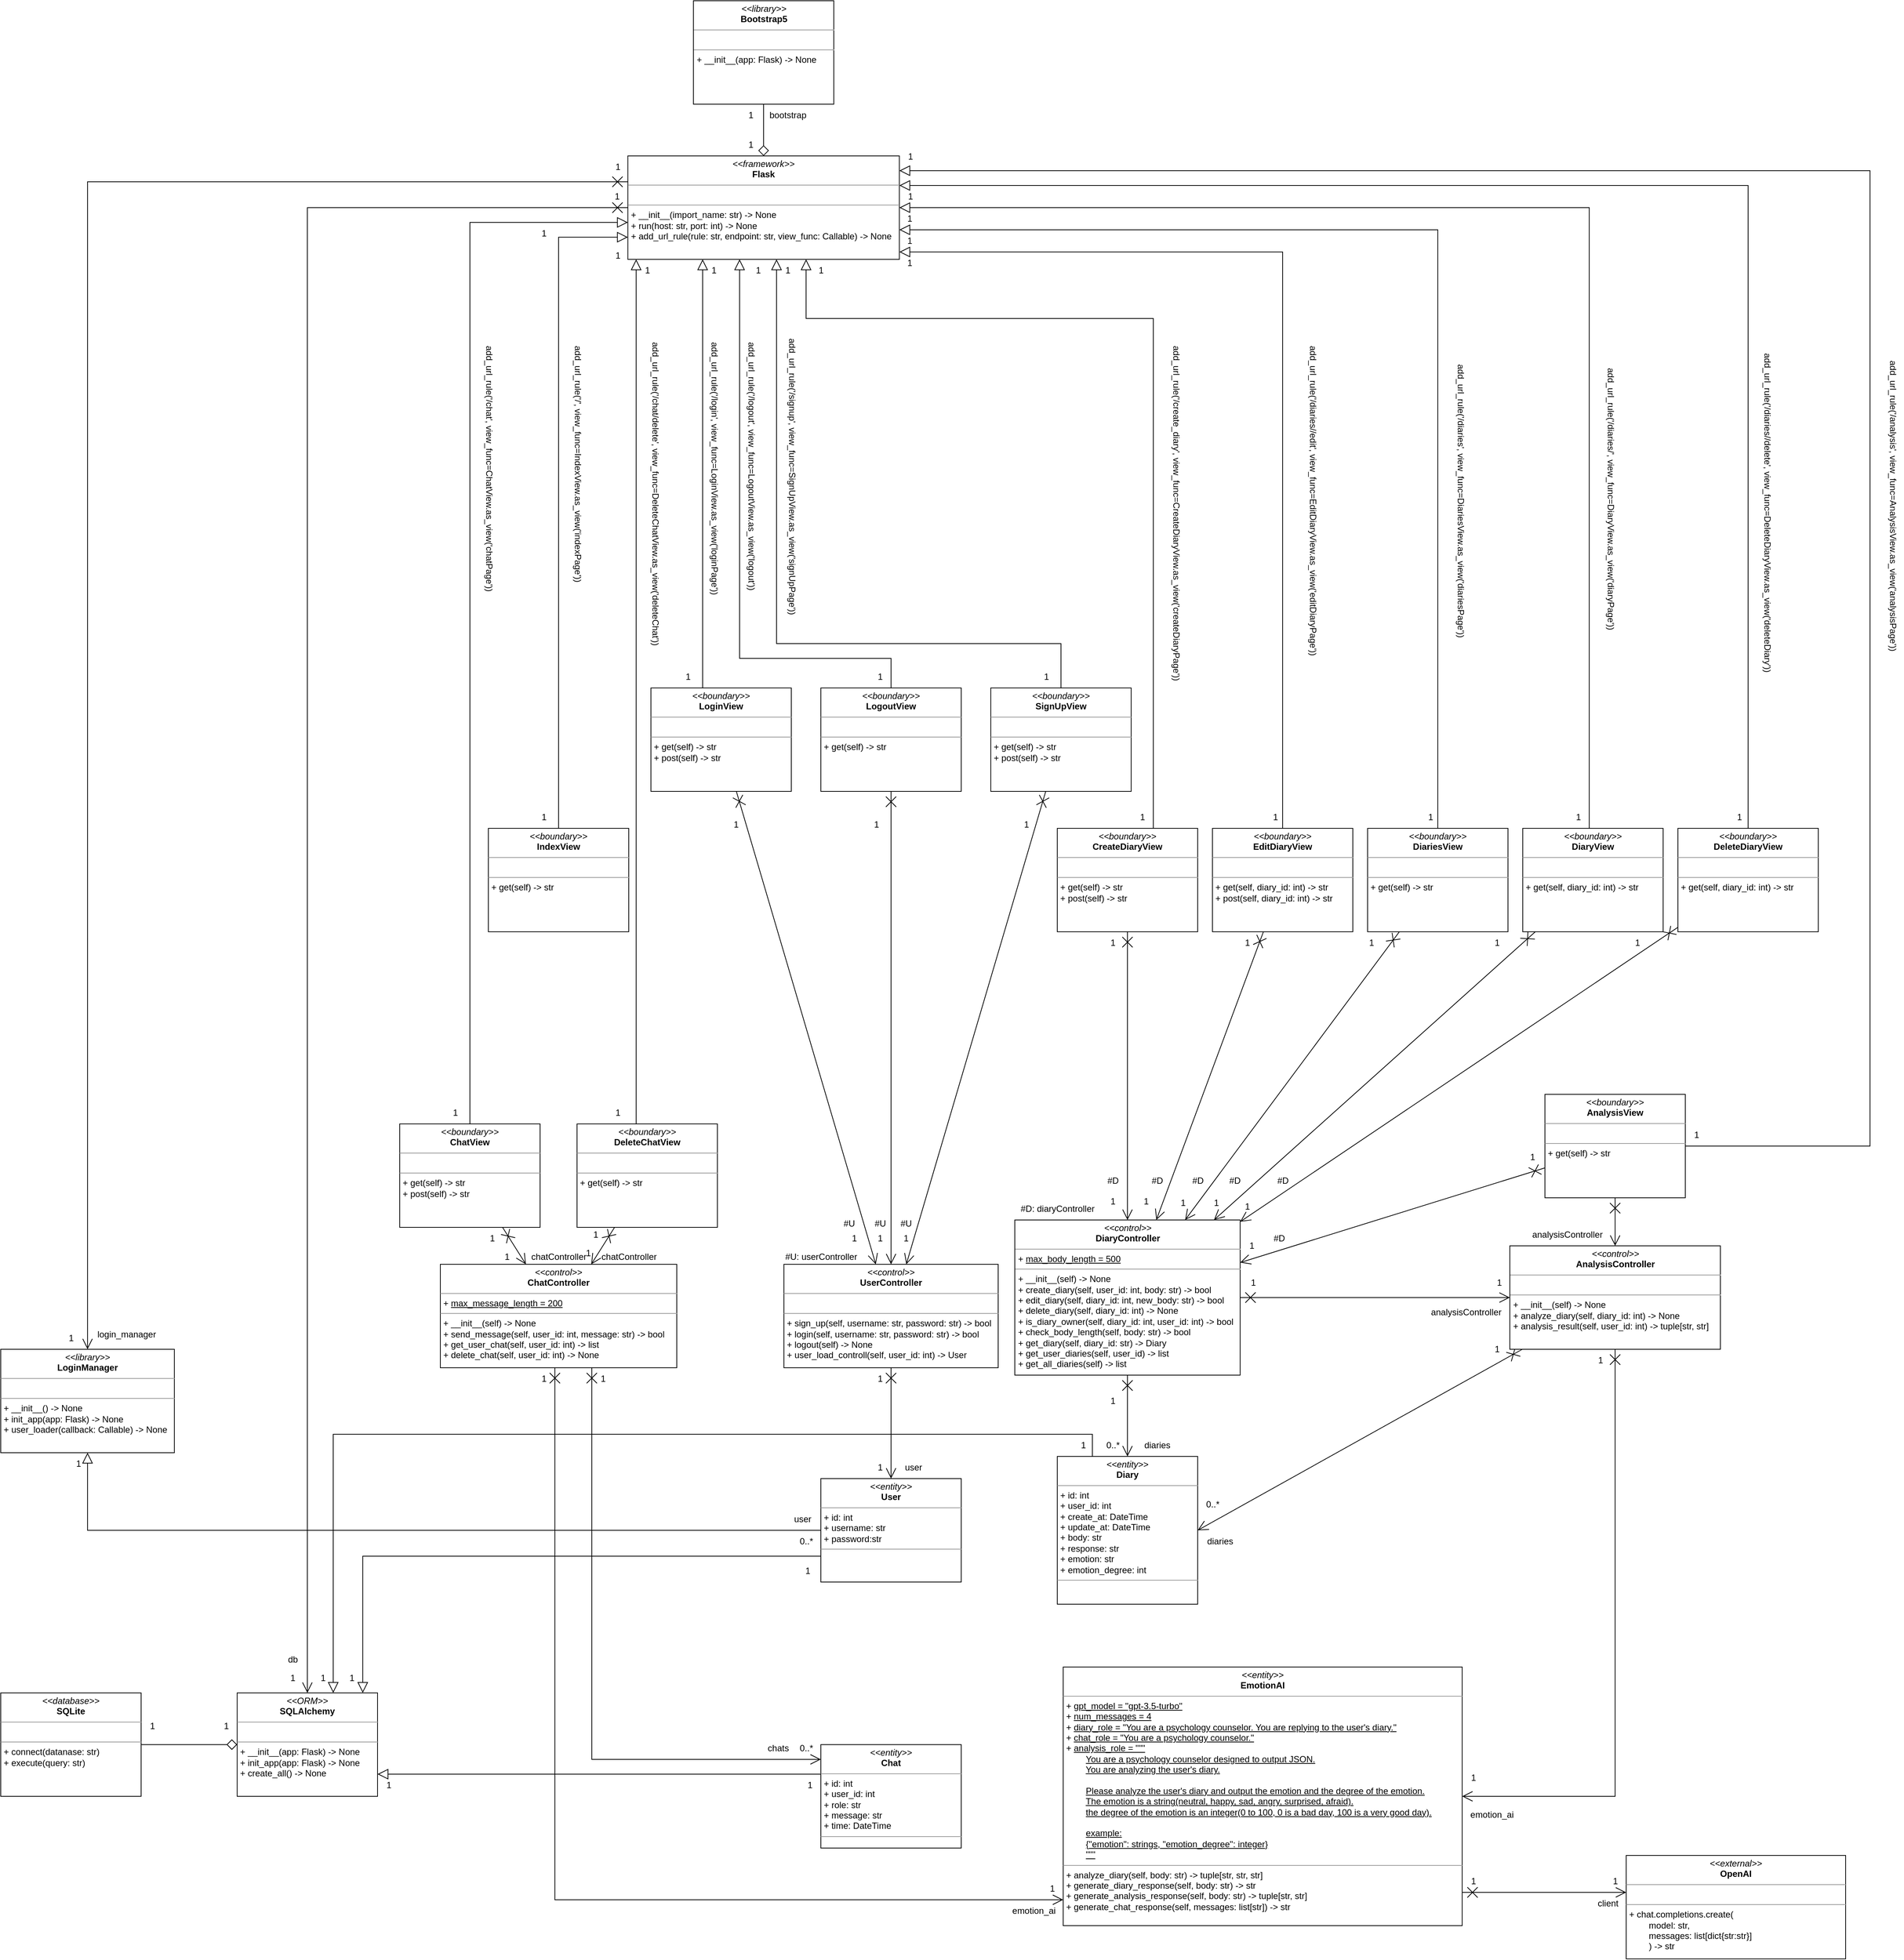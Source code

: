 <mxfile scale="5" border="10">
    <diagram id="8L9aVejFhc21wHGrLeon" name="ページ1">
        <mxGraphModel dx="4577" dy="4267" grid="1" gridSize="10" guides="1" tooltips="1" connect="1" arrows="1" fold="1" page="1" pageScale="1" pageWidth="1169" pageHeight="827" background="#ffffff" math="0" shadow="0">
            <root>
                <mxCell id="0"/>
                <mxCell id="1" parent="0"/>
                <mxCell id="72" style="edgeStyle=none;html=1;endArrow=open;endFill=0;startArrow=cross;startFill=0;endSize=12;startSize=12;" parent="1" source="6" target="8" edge="1">
                    <mxGeometry relative="1" as="geometry"/>
                </mxCell>
                <mxCell id="77" style="edgeStyle=orthogonalEdgeStyle;rounded=0;html=1;entryX=0;entryY=0.5;entryDx=0;entryDy=0;endArrow=open;endFill=0;startArrow=cross;startFill=0;endSize=12;startSize=12;" parent="1" source="6" target="33" edge="1">
                    <mxGeometry relative="1" as="geometry"/>
                </mxCell>
                <mxCell id="6" value="&lt;p style=&quot;margin:0px;margin-top:4px;text-align:center;&quot;&gt;&lt;i&gt;&amp;lt;&amp;lt;control&amp;gt;&amp;gt;&lt;/i&gt;&lt;br&gt;&lt;b&gt;DiaryController&lt;/b&gt;&lt;/p&gt;&lt;hr size=&quot;1&quot;&gt;&lt;p style=&quot;margin:0px;margin-left:4px;&quot;&gt;+&amp;nbsp;&lt;u&gt;max_body_length = 500&lt;/u&gt;&lt;/p&gt;&lt;hr size=&quot;1&quot;&gt;&lt;p style=&quot;margin:0px;margin-left:4px;&quot;&gt;+ __init__(self) -&amp;gt; None&lt;/p&gt;&lt;p style=&quot;margin:0px;margin-left:4px;&quot;&gt;+ create_diary(self, user_id: int, body: str) -&amp;gt; bool&lt;/p&gt;&lt;p style=&quot;margin:0px;margin-left:4px;&quot;&gt;+ edit_diary(self, diary_id: int, new_body: str) -&amp;gt; bool&lt;/p&gt;&lt;p style=&quot;margin:0px;margin-left:4px;&quot;&gt;+ delete_diary(self, diary_id: int) -&amp;gt; None&lt;/p&gt;&lt;p style=&quot;margin:0px;margin-left:4px;&quot;&gt;+ is_diary_owner(self, diary_id: int, user_id: int) -&amp;gt; bool&lt;/p&gt;&lt;p style=&quot;margin:0px;margin-left:4px;&quot;&gt;+ check_body_length(self, body: str) -&amp;gt; bool&lt;/p&gt;&lt;p style=&quot;margin:0px;margin-left:4px;&quot;&gt;+ get_diary(self, diary_id: str) -&amp;gt; Diary&amp;nbsp;&lt;/p&gt;&lt;p style=&quot;margin:0px;margin-left:4px;&quot;&gt;+ get_user_diaries(self, user_id) -&amp;gt; list&lt;/p&gt;&lt;p style=&quot;margin:0px;margin-left:4px;&quot;&gt;+ get_all_diaries(self) -&amp;gt; list&lt;/p&gt;" style="verticalAlign=top;align=left;overflow=fill;fontSize=12;fontFamily=Helvetica;html=1;" parent="1" vertex="1">
                    <mxGeometry x="352.5" y="-230" width="305" height="210" as="geometry"/>
                </mxCell>
                <mxCell id="115" style="edgeStyle=orthogonalEdgeStyle;html=1;startArrow=none;startFill=0;endArrow=block;endFill=0;startSize=12;endSize=12;rounded=0;exitX=0.25;exitY=0;exitDx=0;exitDy=0;" edge="1" parent="1" source="8" target="103">
                    <mxGeometry relative="1" as="geometry">
                        <Array as="points">
                            <mxPoint x="457" y="60"/>
                            <mxPoint x="-570" y="60"/>
                        </Array>
                    </mxGeometry>
                </mxCell>
                <mxCell id="8" value="&lt;p style=&quot;margin:0px;margin-top:4px;text-align:center;&quot;&gt;&lt;i&gt;&amp;lt;&amp;lt;entity&amp;gt;&amp;gt;&lt;/i&gt;&lt;br&gt;&lt;b&gt;Diary&lt;/b&gt;&lt;/p&gt;&lt;hr size=&quot;1&quot;&gt;&lt;p style=&quot;margin:0px;margin-left:4px;&quot;&gt;+ id: int&lt;/p&gt;&lt;p style=&quot;margin:0px;margin-left:4px;&quot;&gt;+ user_id: int&lt;/p&gt;&lt;p style=&quot;margin:0px;margin-left:4px;&quot;&gt;+ create_at: DateTime&lt;/p&gt;&lt;p style=&quot;margin:0px;margin-left:4px;&quot;&gt;+ update_at: DateTime&lt;/p&gt;&lt;p style=&quot;margin:0px;margin-left:4px;&quot;&gt;+ body: str&lt;/p&gt;&lt;p style=&quot;margin:0px;margin-left:4px;&quot;&gt;+ response: str&lt;/p&gt;&lt;p style=&quot;margin:0px;margin-left:4px;&quot;&gt;+ emotion: str&lt;/p&gt;&lt;p style=&quot;margin:0px;margin-left:4px;&quot;&gt;+ emotion_degree: int&lt;/p&gt;&lt;hr size=&quot;1&quot;&gt;&lt;p style=&quot;margin:0px;margin-left:4px;&quot;&gt;&lt;br&gt;&lt;/p&gt;" style="verticalAlign=top;align=left;overflow=fill;fontSize=12;fontFamily=Helvetica;html=1;" parent="1" vertex="1">
                    <mxGeometry x="410" y="90" width="190" height="200" as="geometry"/>
                </mxCell>
                <mxCell id="113" style="edgeStyle=orthogonalEdgeStyle;html=1;startArrow=none;startFill=0;endArrow=block;endFill=0;startSize=12;endSize=12;rounded=0;exitX=0;exitY=0.75;exitDx=0;exitDy=0;" edge="1" parent="1" source="9" target="103">
                    <mxGeometry relative="1" as="geometry">
                        <Array as="points">
                            <mxPoint x="-530" y="225"/>
                        </Array>
                    </mxGeometry>
                </mxCell>
                <mxCell id="9" value="&lt;p style=&quot;margin:0px;margin-top:4px;text-align:center;&quot;&gt;&lt;i&gt;&amp;lt;&amp;lt;entity&amp;gt;&amp;gt;&lt;/i&gt;&lt;br&gt;&lt;b&gt;User&lt;/b&gt;&lt;/p&gt;&lt;hr size=&quot;1&quot;&gt;&lt;p style=&quot;margin:0px;margin-left:4px;&quot;&gt;+ id: int&lt;/p&gt;&lt;p style=&quot;margin:0px;margin-left:4px;&quot;&gt;+ username: str&lt;/p&gt;&lt;p style=&quot;margin:0px;margin-left:4px;&quot;&gt;+ password:str&lt;/p&gt;&lt;hr size=&quot;1&quot;&gt;&lt;p style=&quot;margin:0px;margin-left:4px;&quot;&gt;&lt;br&gt;&lt;/p&gt;" style="verticalAlign=top;align=left;overflow=fill;fontSize=12;fontFamily=Helvetica;html=1;" parent="1" vertex="1">
                    <mxGeometry x="90" y="120" width="190" height="140" as="geometry"/>
                </mxCell>
                <mxCell id="114" style="edgeStyle=orthogonalEdgeStyle;html=1;startArrow=none;startFill=0;endArrow=block;endFill=0;startSize=12;endSize=12;rounded=0;exitX=0;exitY=0.25;exitDx=0;exitDy=0;" edge="1" parent="1" source="31" target="103">
                    <mxGeometry relative="1" as="geometry">
                        <Array as="points">
                            <mxPoint x="90" y="520"/>
                        </Array>
                    </mxGeometry>
                </mxCell>
                <mxCell id="31" value="&lt;p style=&quot;margin:0px;margin-top:4px;text-align:center;&quot;&gt;&lt;i&gt;&amp;lt;&amp;lt;entity&amp;gt;&amp;gt;&lt;/i&gt;&lt;br&gt;&lt;b&gt;Chat&lt;/b&gt;&lt;/p&gt;&lt;hr size=&quot;1&quot;&gt;&lt;p style=&quot;margin:0px;margin-left:4px;&quot;&gt;+ id: int&lt;/p&gt;&lt;p style=&quot;margin:0px;margin-left:4px;&quot;&gt;+ user_id: int&lt;/p&gt;&lt;p style=&quot;margin:0px;margin-left:4px;&quot;&gt;+ role: str&lt;/p&gt;&lt;p style=&quot;margin:0px;margin-left:4px;&quot;&gt;+ message: str&lt;/p&gt;&lt;p style=&quot;margin:0px;margin-left:4px;&quot;&gt;+ time: DateTime&lt;/p&gt;&lt;hr size=&quot;1&quot;&gt;&lt;p style=&quot;margin:0px;margin-left:4px;&quot;&gt;&lt;br&gt;&lt;/p&gt;" style="verticalAlign=top;align=left;overflow=fill;fontSize=12;fontFamily=Helvetica;html=1;" parent="1" vertex="1">
                    <mxGeometry x="90" y="480" width="190" height="140" as="geometry"/>
                </mxCell>
                <mxCell id="76" style="edgeStyle=orthogonalEdgeStyle;rounded=0;html=1;endArrow=cross;endFill=0;startArrow=open;startFill=0;endSize=12;startSize=12;" parent="1" source="32" target="33" edge="1">
                    <mxGeometry relative="1" as="geometry"/>
                </mxCell>
                <mxCell id="32" value="&lt;p style=&quot;margin:0px;margin-top:4px;text-align:center;&quot;&gt;&lt;i&gt;&amp;lt;&amp;lt;entity&amp;gt;&amp;gt;&lt;/i&gt;&lt;br&gt;&lt;b&gt;EmotionAI&lt;/b&gt;&lt;/p&gt;&lt;hr size=&quot;1&quot;&gt;&lt;p style=&quot;margin:0px;margin-left:4px;&quot;&gt;+ &lt;u&gt;gpt_model = &quot;gpt-3.5-turbo&quot;&lt;/u&gt;&lt;/p&gt;&lt;p style=&quot;margin:0px;margin-left:4px;&quot;&gt;+&amp;nbsp;&lt;u&gt;num_messages = 4&lt;/u&gt;&lt;/p&gt;&lt;p style=&quot;margin:0px;margin-left:4px;&quot;&gt;+&amp;nbsp;&lt;u&gt;diary_role = &quot;You are a psychology counselor. You are replying to the user's diary.&quot;&lt;/u&gt;&lt;/p&gt;&lt;p style=&quot;margin:0px;margin-left:4px;&quot;&gt;+&amp;nbsp;&lt;u&gt;chat_role = &quot;You are a psychology counselor.&quot;&lt;/u&gt;&lt;/p&gt;&lt;p style=&quot;margin:0px;margin-left:4px;&quot;&gt;+&amp;nbsp;&lt;u&gt;analysis_role = &quot;&quot;&quot;&lt;/u&gt;&lt;/p&gt;&lt;p style=&quot;margin:0px;margin-left:4px;&quot;&gt;&lt;span style=&quot;white-space: pre;&quot;&gt;&#9;&lt;/span&gt;&lt;u&gt;You are a psychology counselor designed to output JSON.&lt;/u&gt;&lt;/p&gt;&lt;p style=&quot;margin:0px;margin-left:4px;&quot;&gt;&amp;nbsp; &amp;nbsp; &amp;nbsp; &amp;nbsp; &lt;u&gt;You are analyzing the user's diary.&lt;/u&gt;&lt;/p&gt;&lt;p style=&quot;margin:0px;margin-left:4px;&quot;&gt;&amp;nbsp; &amp;nbsp; &amp;nbsp; &amp;nbsp;&amp;nbsp;&lt;/p&gt;&lt;p style=&quot;margin:0px;margin-left:4px;&quot;&gt;&amp;nbsp; &amp;nbsp; &amp;nbsp; &amp;nbsp; &lt;u&gt;Please analyze the user's diary and output the emotion and the degree of the emotion.&lt;/u&gt;&lt;/p&gt;&lt;p style=&quot;margin:0px;margin-left:4px;&quot;&gt;&amp;nbsp; &amp;nbsp; &amp;nbsp; &amp;nbsp; &lt;u&gt;The emotion is a string(neutral, happy, sad, angry, surprised, afraid).&lt;/u&gt;&lt;/p&gt;&lt;p style=&quot;margin:0px;margin-left:4px;&quot;&gt;&amp;nbsp; &amp;nbsp; &amp;nbsp; &amp;nbsp; &lt;u&gt;the degree of the emotion is an integer(0 to 100, 0 is a bad day, 100 is a very good day).&lt;/u&gt;&lt;/p&gt;&lt;p style=&quot;margin:0px;margin-left:4px;&quot;&gt;&amp;nbsp; &amp;nbsp; &amp;nbsp; &amp;nbsp;&amp;nbsp;&lt;/p&gt;&lt;p style=&quot;margin:0px;margin-left:4px;&quot;&gt;&amp;nbsp; &amp;nbsp; &amp;nbsp; &amp;nbsp; &lt;u&gt;example:&lt;/u&gt;&lt;/p&gt;&lt;p style=&quot;margin:0px;margin-left:4px;&quot;&gt;&amp;nbsp; &amp;nbsp; &amp;nbsp; &amp;nbsp; &lt;u&gt;{&quot;emotion&quot;: strings, &quot;emotion_degree&quot;: integer}&lt;/u&gt;&lt;/p&gt;&lt;p style=&quot;margin:0px;margin-left:4px;&quot;&gt;&lt;span style=&quot;white-space: pre;&quot;&gt;&#9;&lt;/span&gt;&lt;u&gt;&quot;&quot;&quot;&lt;/u&gt;&lt;/p&gt;&lt;hr size=&quot;1&quot;&gt;&lt;p style=&quot;margin:0px;margin-left:4px;&quot;&gt;+ analyze_diary(self, body: str) -&amp;gt; tuple[str, str, str]&lt;/p&gt;&lt;p style=&quot;margin:0px;margin-left:4px;&quot;&gt;+ generate_diary_response(self, body: str) -&amp;gt; str&amp;nbsp;&lt;/p&gt;&lt;p style=&quot;margin:0px;margin-left:4px;&quot;&gt;+ generate_analysis_response(self, body: str) -&amp;gt; tuple[str, str]&amp;nbsp;&lt;/p&gt;&lt;p style=&quot;margin:0px;margin-left:4px;&quot;&gt;+ generate_chat_response(self, messages: list[str]) -&amp;gt; str&lt;/p&gt;" style="verticalAlign=top;align=left;overflow=fill;fontSize=12;fontFamily=Helvetica;html=1;" parent="1" vertex="1">
                    <mxGeometry x="418" y="375" width="540" height="350" as="geometry"/>
                </mxCell>
                <mxCell id="79" style="rounded=0;html=1;entryX=1;entryY=0.5;entryDx=0;entryDy=0;endArrow=open;endFill=0;startArrow=cross;startFill=0;endSize=12;startSize=12;" parent="1" source="33" target="8" edge="1">
                    <mxGeometry relative="1" as="geometry"/>
                </mxCell>
                <mxCell id="33" value="&lt;p style=&quot;margin:0px;margin-top:4px;text-align:center;&quot;&gt;&lt;i&gt;&amp;lt;&amp;lt;control&amp;gt;&amp;gt;&lt;/i&gt;&lt;br&gt;&lt;b&gt;AnalysisController&lt;/b&gt;&lt;/p&gt;&lt;hr size=&quot;1&quot;&gt;&lt;p style=&quot;margin:0px;margin-left:4px;&quot;&gt;&lt;br&gt;&lt;/p&gt;&lt;hr size=&quot;1&quot;&gt;&lt;p style=&quot;margin:0px;margin-left:4px;&quot;&gt;+ __init__(self) -&amp;gt; None&lt;/p&gt;&lt;p style=&quot;margin:0px;margin-left:4px;&quot;&gt;+ analyze_diary(self, diary_id: int) -&amp;gt; None&lt;/p&gt;&lt;p style=&quot;margin:0px;margin-left:4px;&quot;&gt;+ analysis_result(self, user_id: int) -&amp;gt; tuple[str, str]&lt;/p&gt;" style="verticalAlign=top;align=left;overflow=fill;fontSize=12;fontFamily=Helvetica;html=1;" parent="1" vertex="1">
                    <mxGeometry x="1022.5" y="-195" width="285" height="140" as="geometry"/>
                </mxCell>
                <mxCell id="74" style="edgeStyle=orthogonalEdgeStyle;html=1;endArrow=open;endFill=0;rounded=0;startArrow=cross;startFill=0;endSize=12;startSize=12;" parent="1" source="34" target="31" edge="1">
                    <mxGeometry relative="1" as="geometry">
                        <Array as="points">
                            <mxPoint x="-220" y="500"/>
                        </Array>
                    </mxGeometry>
                </mxCell>
                <mxCell id="78" style="edgeStyle=orthogonalEdgeStyle;html=1;rounded=0;endArrow=open;endFill=0;startArrow=cross;startFill=0;endSize=12;startSize=12;" parent="1" source="34" target="32" edge="1">
                    <mxGeometry relative="1" as="geometry">
                        <Array as="points">
                            <mxPoint x="-270" y="690"/>
                            <mxPoint x="505" y="690"/>
                        </Array>
                    </mxGeometry>
                </mxCell>
                <mxCell id="34" value="&lt;p style=&quot;margin:0px;margin-top:4px;text-align:center;&quot;&gt;&lt;i&gt;&amp;lt;&amp;lt;control&amp;gt;&amp;gt;&lt;/i&gt;&lt;br&gt;&lt;b&gt;ChatController&lt;/b&gt;&lt;/p&gt;&lt;hr size=&quot;1&quot;&gt;&lt;p style=&quot;margin:0px;margin-left:4px;&quot;&gt;+&amp;nbsp;&lt;u&gt;max_message_length = 200&lt;/u&gt;&lt;/p&gt;&lt;hr size=&quot;1&quot;&gt;&lt;p style=&quot;margin:0px;margin-left:4px;&quot;&gt;+ __init__(self) -&amp;gt; None&lt;/p&gt;&lt;p style=&quot;margin:0px;margin-left:4px;&quot;&gt;+ send_message(self, user_id: int, message: str) -&amp;gt; bool&amp;nbsp;&lt;/p&gt;&lt;p style=&quot;margin:0px;margin-left:4px;&quot;&gt;+ get_user_chat(self, user_id: int) -&amp;gt; list&lt;/p&gt;&lt;p style=&quot;margin:0px;margin-left:4px;&quot;&gt;+ delete_chat(self, user_id: int) -&amp;gt; None&lt;/p&gt;" style="verticalAlign=top;align=left;overflow=fill;fontSize=12;fontFamily=Helvetica;html=1;" parent="1" vertex="1">
                    <mxGeometry x="-425" y="-170" width="320" height="140" as="geometry"/>
                </mxCell>
                <mxCell id="71" style="edgeStyle=none;html=1;endArrow=open;endFill=0;startArrow=cross;startFill=0;endSize=12;startSize=12;" parent="1" source="35" target="9" edge="1">
                    <mxGeometry relative="1" as="geometry"/>
                </mxCell>
                <mxCell id="35" value="&lt;p style=&quot;margin:0px;margin-top:4px;text-align:center;&quot;&gt;&lt;i&gt;&amp;lt;&amp;lt;control&amp;gt;&amp;gt;&lt;/i&gt;&lt;br&gt;&lt;b&gt;UserController&lt;/b&gt;&lt;/p&gt;&lt;hr size=&quot;1&quot;&gt;&lt;p style=&quot;margin:0px;margin-left:4px;&quot;&gt;&lt;br&gt;&lt;/p&gt;&lt;hr size=&quot;1&quot;&gt;&lt;p style=&quot;margin:0px;margin-left:4px;&quot;&gt;+ sign_up(self, username: str, password: str) -&amp;gt; bool&lt;/p&gt;&lt;p style=&quot;margin:0px;margin-left:4px;&quot;&gt;+ login(self, username: str, password: str) -&amp;gt; bool&lt;/p&gt;&lt;p style=&quot;margin:0px;margin-left:4px;&quot;&gt;+ logout(self) -&amp;gt; None&lt;/p&gt;&lt;p style=&quot;margin:0px;margin-left:4px;&quot;&gt;+ user_load_controll(self, user_id: int) -&amp;gt; User&lt;/p&gt;" style="verticalAlign=top;align=left;overflow=fill;fontSize=12;fontFamily=Helvetica;html=1;" parent="1" vertex="1">
                    <mxGeometry x="40" y="-170" width="290" height="140" as="geometry"/>
                </mxCell>
                <mxCell id="80" style="edgeStyle=none;rounded=0;html=1;endArrow=open;endFill=0;startArrow=cross;startFill=0;endSize=12;startSize=12;" parent="1" source="36" target="35" edge="1">
                    <mxGeometry relative="1" as="geometry"/>
                </mxCell>
                <mxCell id="81" style="edgeStyle=none;rounded=0;html=1;endArrow=open;endFill=0;startArrow=cross;startFill=0;endSize=12;startSize=12;" parent="1" source="37" target="35" edge="1">
                    <mxGeometry relative="1" as="geometry"/>
                </mxCell>
                <mxCell id="82" style="edgeStyle=none;rounded=0;html=1;endArrow=open;endFill=0;startArrow=cross;startFill=0;endSize=12;startSize=12;" parent="1" source="38" target="35" edge="1">
                    <mxGeometry relative="1" as="geometry"/>
                </mxCell>
                <mxCell id="118" style="edgeStyle=orthogonalEdgeStyle;rounded=0;html=1;exitX=0.5;exitY=0;exitDx=0;exitDy=0;startArrow=none;startFill=0;endArrow=block;endFill=0;startSize=12;endSize=12;" edge="1" parent="1" source="39" target="102">
                    <mxGeometry relative="1" as="geometry">
                        <Array as="points">
                            <mxPoint x="-265" y="-1560"/>
                        </Array>
                    </mxGeometry>
                </mxCell>
                <mxCell id="39" value="&lt;p style=&quot;margin:0px;margin-top:4px;text-align:center;&quot;&gt;&lt;i&gt;&amp;lt;&amp;lt;boundary&amp;gt;&amp;gt;&lt;/i&gt;&lt;br&gt;&lt;b&gt;IndexView&lt;/b&gt;&lt;/p&gt;&lt;hr size=&quot;1&quot;&gt;&lt;p style=&quot;margin:0px;margin-left:4px;&quot;&gt;&lt;br&gt;&lt;/p&gt;&lt;hr size=&quot;1&quot;&gt;&lt;p style=&quot;border-color: var(--border-color); margin: 0px 0px 0px 4px;&quot;&gt;+ get(self) -&amp;gt; str&lt;/p&gt;" style="verticalAlign=top;align=left;overflow=fill;fontSize=12;fontFamily=Helvetica;html=1;" parent="1" vertex="1">
                    <mxGeometry x="-360" y="-760" width="190" height="140" as="geometry"/>
                </mxCell>
                <mxCell id="84" style="edgeStyle=none;rounded=0;html=1;endArrow=open;endFill=0;startArrow=cross;startFill=0;endSize=12;startSize=12;" parent="1" source="40" target="6" edge="1">
                    <mxGeometry relative="1" as="geometry"/>
                </mxCell>
                <mxCell id="122" style="edgeStyle=orthogonalEdgeStyle;rounded=0;html=1;startArrow=none;startFill=0;endArrow=block;endFill=0;startSize=12;endSize=12;" edge="1" parent="1" source="40" target="102">
                    <mxGeometry relative="1" as="geometry">
                        <Array as="points">
                            <mxPoint x="540" y="-1450"/>
                            <mxPoint x="70" y="-1450"/>
                        </Array>
                    </mxGeometry>
                </mxCell>
                <mxCell id="40" value="&lt;p style=&quot;margin:0px;margin-top:4px;text-align:center;&quot;&gt;&lt;i&gt;&amp;lt;&amp;lt;boundary&amp;gt;&amp;gt;&lt;/i&gt;&lt;br&gt;&lt;b&gt;CreateDiaryView&lt;/b&gt;&lt;/p&gt;&lt;hr size=&quot;1&quot;&gt;&lt;p style=&quot;margin:0px;margin-left:4px;&quot;&gt;&lt;br&gt;&lt;/p&gt;&lt;hr size=&quot;1&quot;&gt;&lt;p style=&quot;border-color: var(--border-color); margin: 0px 0px 0px 4px;&quot;&gt;+ get(self) -&amp;gt; str&lt;/p&gt;&lt;p style=&quot;border-color: var(--border-color); margin: 0px 0px 0px 4px;&quot;&gt;+ post(self) -&amp;gt; str&lt;/p&gt;" style="verticalAlign=top;align=left;overflow=fill;fontSize=12;fontFamily=Helvetica;html=1;" parent="1" vertex="1">
                    <mxGeometry x="410" y="-760" width="190" height="140" as="geometry"/>
                </mxCell>
                <mxCell id="85" style="edgeStyle=none;rounded=0;html=1;endArrow=open;endFill=0;startArrow=cross;startFill=0;endSize=12;startSize=12;" parent="1" source="41" target="6" edge="1">
                    <mxGeometry relative="1" as="geometry"/>
                </mxCell>
                <mxCell id="123" style="edgeStyle=orthogonalEdgeStyle;rounded=0;html=1;startArrow=none;startFill=0;endArrow=block;endFill=0;startSize=12;endSize=12;" edge="1" parent="1" source="41" target="102">
                    <mxGeometry relative="1" as="geometry">
                        <Array as="points">
                            <mxPoint x="715" y="-1540"/>
                        </Array>
                    </mxGeometry>
                </mxCell>
                <mxCell id="41" value="&lt;p style=&quot;margin:0px;margin-top:4px;text-align:center;&quot;&gt;&lt;i&gt;&amp;lt;&amp;lt;boundary&amp;gt;&amp;gt;&lt;/i&gt;&lt;br&gt;&lt;b&gt;EditDiaryView&lt;/b&gt;&lt;/p&gt;&lt;hr size=&quot;1&quot;&gt;&lt;p style=&quot;margin:0px;margin-left:4px;&quot;&gt;&lt;br&gt;&lt;/p&gt;&lt;hr size=&quot;1&quot;&gt;&lt;p style=&quot;border-color: var(--border-color); margin: 0px 0px 0px 4px;&quot;&gt;+ get(self, diary_id: int) -&amp;gt; str&lt;/p&gt;&lt;p style=&quot;border-color: var(--border-color); margin: 0px 0px 0px 4px;&quot;&gt;+ post(self, diary_id: int) -&amp;gt; str&lt;/p&gt;" style="verticalAlign=top;align=left;overflow=fill;fontSize=12;fontFamily=Helvetica;html=1;" parent="1" vertex="1">
                    <mxGeometry x="620" y="-760" width="190" height="140" as="geometry"/>
                </mxCell>
                <mxCell id="86" style="edgeStyle=none;rounded=0;html=1;endArrow=open;endFill=0;startArrow=cross;startFill=0;endSize=12;startSize=12;" parent="1" source="42" target="6" edge="1">
                    <mxGeometry relative="1" as="geometry"/>
                </mxCell>
                <mxCell id="124" style="edgeStyle=orthogonalEdgeStyle;rounded=0;html=1;startArrow=none;startFill=0;endArrow=block;endFill=0;startSize=12;endSize=12;" edge="1" parent="1" source="42" target="102">
                    <mxGeometry relative="1" as="geometry">
                        <Array as="points">
                            <mxPoint x="925" y="-1570"/>
                        </Array>
                    </mxGeometry>
                </mxCell>
                <mxCell id="42" value="&lt;p style=&quot;margin:0px;margin-top:4px;text-align:center;&quot;&gt;&lt;i&gt;&amp;lt;&amp;lt;boundary&amp;gt;&amp;gt;&lt;/i&gt;&lt;br&gt;&lt;b&gt;DiariesView&lt;/b&gt;&lt;/p&gt;&lt;hr size=&quot;1&quot;&gt;&lt;p style=&quot;margin:0px;margin-left:4px;&quot;&gt;&lt;br&gt;&lt;/p&gt;&lt;hr size=&quot;1&quot;&gt;&lt;p style=&quot;border-color: var(--border-color); margin: 0px 0px 0px 4px;&quot;&gt;+ get(self) -&amp;gt; str&lt;/p&gt;" style="verticalAlign=top;align=left;overflow=fill;fontSize=12;fontFamily=Helvetica;html=1;" parent="1" vertex="1">
                    <mxGeometry x="830" y="-760" width="190" height="140" as="geometry"/>
                </mxCell>
                <mxCell id="87" style="edgeStyle=none;rounded=0;html=1;endArrow=open;endFill=0;startArrow=cross;startFill=0;endSize=12;startSize=12;" parent="1" source="43" target="6" edge="1">
                    <mxGeometry relative="1" as="geometry"/>
                </mxCell>
                <mxCell id="125" style="edgeStyle=orthogonalEdgeStyle;rounded=0;html=1;startArrow=none;startFill=0;endArrow=block;endFill=0;startSize=12;endSize=12;" edge="1" parent="1" source="43" target="102">
                    <mxGeometry relative="1" as="geometry">
                        <Array as="points">
                            <mxPoint x="1130" y="-1600"/>
                        </Array>
                    </mxGeometry>
                </mxCell>
                <mxCell id="43" value="&lt;p style=&quot;margin:0px;margin-top:4px;text-align:center;&quot;&gt;&lt;i&gt;&amp;lt;&amp;lt;boundary&amp;gt;&amp;gt;&lt;/i&gt;&lt;br&gt;&lt;b&gt;DiaryView&lt;/b&gt;&lt;/p&gt;&lt;hr size=&quot;1&quot;&gt;&lt;p style=&quot;margin:0px;margin-left:4px;&quot;&gt;&lt;br&gt;&lt;/p&gt;&lt;hr size=&quot;1&quot;&gt;&lt;p style=&quot;border-color: var(--border-color); margin: 0px 0px 0px 4px;&quot;&gt;+ get(self, diary_id: int) -&amp;gt; str&lt;/p&gt;" style="verticalAlign=top;align=left;overflow=fill;fontSize=12;fontFamily=Helvetica;html=1;" parent="1" vertex="1">
                    <mxGeometry x="1040" y="-760" width="190" height="140" as="geometry"/>
                </mxCell>
                <mxCell id="88" style="edgeStyle=none;rounded=0;html=1;endArrow=open;endFill=0;startArrow=cross;startFill=0;endSize=12;startSize=12;" parent="1" source="44" target="6" edge="1">
                    <mxGeometry relative="1" as="geometry"/>
                </mxCell>
                <mxCell id="126" style="edgeStyle=orthogonalEdgeStyle;rounded=0;html=1;startArrow=none;startFill=0;endArrow=block;endFill=0;startSize=12;endSize=12;" edge="1" parent="1" source="44" target="102">
                    <mxGeometry relative="1" as="geometry">
                        <Array as="points">
                            <mxPoint x="1345" y="-1630"/>
                        </Array>
                    </mxGeometry>
                </mxCell>
                <mxCell id="44" value="&lt;p style=&quot;margin:0px;margin-top:4px;text-align:center;&quot;&gt;&lt;i&gt;&amp;lt;&amp;lt;boundary&amp;gt;&amp;gt;&lt;/i&gt;&lt;br&gt;&lt;b&gt;DeleteDiaryView&lt;/b&gt;&lt;/p&gt;&lt;hr size=&quot;1&quot;&gt;&lt;p style=&quot;margin:0px;margin-left:4px;&quot;&gt;&lt;br&gt;&lt;/p&gt;&lt;hr size=&quot;1&quot;&gt;&lt;p style=&quot;border-color: var(--border-color); margin: 0px 0px 0px 4px;&quot;&gt;+ get(self, diary_id: int) -&amp;gt; str&lt;/p&gt;" style="verticalAlign=top;align=left;overflow=fill;fontSize=12;fontFamily=Helvetica;html=1;" parent="1" vertex="1">
                    <mxGeometry x="1250" y="-760" width="190" height="140" as="geometry"/>
                </mxCell>
                <mxCell id="89" style="edgeStyle=none;rounded=0;html=1;endArrow=open;endFill=0;startArrow=cross;startFill=0;endSize=12;startSize=12;" parent="1" source="45" target="34" edge="1">
                    <mxGeometry relative="1" as="geometry"/>
                </mxCell>
                <mxCell id="128" style="edgeStyle=orthogonalEdgeStyle;rounded=0;html=1;startArrow=none;startFill=0;endArrow=block;endFill=0;startSize=12;endSize=12;" edge="1" parent="1" source="45" target="102">
                    <mxGeometry relative="1" as="geometry">
                        <Array as="points">
                            <mxPoint x="-385" y="-1580"/>
                        </Array>
                    </mxGeometry>
                </mxCell>
                <mxCell id="45" value="&lt;p style=&quot;margin:0px;margin-top:4px;text-align:center;&quot;&gt;&lt;i&gt;&amp;lt;&amp;lt;boundary&amp;gt;&amp;gt;&lt;/i&gt;&lt;br&gt;&lt;b&gt;ChatView&lt;/b&gt;&lt;/p&gt;&lt;hr size=&quot;1&quot;&gt;&lt;p style=&quot;margin:0px;margin-left:4px;&quot;&gt;&lt;br&gt;&lt;/p&gt;&lt;hr size=&quot;1&quot;&gt;&lt;p style=&quot;border-color: var(--border-color); margin: 0px 0px 0px 4px;&quot;&gt;+ get(self) -&amp;gt; str&lt;/p&gt;&lt;p style=&quot;border-color: var(--border-color); margin: 0px 0px 0px 4px;&quot;&gt;+ post(self) -&amp;gt; str&lt;/p&gt;" style="verticalAlign=top;align=left;overflow=fill;fontSize=12;fontFamily=Helvetica;html=1;" parent="1" vertex="1">
                    <mxGeometry x="-480" y="-360" width="190" height="140" as="geometry"/>
                </mxCell>
                <mxCell id="90" style="edgeStyle=none;rounded=0;html=1;endArrow=open;endFill=0;startArrow=cross;startFill=0;endSize=12;startSize=12;" parent="1" source="46" target="34" edge="1">
                    <mxGeometry relative="1" as="geometry"/>
                </mxCell>
                <mxCell id="129" style="edgeStyle=orthogonalEdgeStyle;rounded=0;html=1;startArrow=none;startFill=0;endArrow=block;endFill=0;startSize=12;endSize=12;" edge="1" parent="1" source="46" target="102">
                    <mxGeometry relative="1" as="geometry">
                        <Array as="points">
                            <mxPoint x="-160" y="-940"/>
                            <mxPoint x="-160" y="-940"/>
                        </Array>
                    </mxGeometry>
                </mxCell>
                <mxCell id="46" value="&lt;p style=&quot;margin:0px;margin-top:4px;text-align:center;&quot;&gt;&lt;i&gt;&amp;lt;&amp;lt;boundary&amp;gt;&amp;gt;&lt;/i&gt;&lt;br&gt;&lt;b&gt;DeleteChatView&lt;/b&gt;&lt;/p&gt;&lt;hr size=&quot;1&quot;&gt;&lt;p style=&quot;margin:0px;margin-left:4px;&quot;&gt;&lt;br&gt;&lt;/p&gt;&lt;hr size=&quot;1&quot;&gt;&lt;p style=&quot;border-color: var(--border-color); margin: 0px 0px 0px 4px;&quot;&gt;+ get(self) -&amp;gt; str&lt;/p&gt;" style="verticalAlign=top;align=left;overflow=fill;fontSize=12;fontFamily=Helvetica;html=1;" parent="1" vertex="1">
                    <mxGeometry x="-240" y="-360" width="190" height="140" as="geometry"/>
                </mxCell>
                <mxCell id="92" style="edgeStyle=none;rounded=0;html=1;endArrow=open;endFill=0;startArrow=cross;startFill=0;endSize=12;startSize=12;" parent="1" source="47" target="6" edge="1">
                    <mxGeometry relative="1" as="geometry"/>
                </mxCell>
                <mxCell id="93" style="edgeStyle=none;rounded=0;html=1;endArrow=open;endFill=0;startArrow=cross;startFill=0;endSize=12;startSize=12;" parent="1" source="47" target="33" edge="1">
                    <mxGeometry relative="1" as="geometry"/>
                </mxCell>
                <mxCell id="127" style="edgeStyle=orthogonalEdgeStyle;rounded=0;html=1;startArrow=none;startFill=0;endArrow=block;endFill=0;startSize=12;endSize=12;" edge="1" parent="1" source="47" target="102">
                    <mxGeometry relative="1" as="geometry">
                        <Array as="points">
                            <mxPoint x="1510" y="-330"/>
                            <mxPoint x="1510" y="-1650"/>
                        </Array>
                    </mxGeometry>
                </mxCell>
                <mxCell id="47" value="&lt;p style=&quot;margin:0px;margin-top:4px;text-align:center;&quot;&gt;&lt;i&gt;&amp;lt;&amp;lt;boundary&amp;gt;&amp;gt;&lt;/i&gt;&lt;br&gt;&lt;b&gt;AnalysisView&lt;/b&gt;&lt;/p&gt;&lt;hr size=&quot;1&quot;&gt;&lt;p style=&quot;margin:0px;margin-left:4px;&quot;&gt;&lt;br&gt;&lt;/p&gt;&lt;hr size=&quot;1&quot;&gt;&lt;p style=&quot;border-color: var(--border-color); margin: 0px 0px 0px 4px;&quot;&gt;+ get(self) -&amp;gt; str&lt;/p&gt;" style="verticalAlign=top;align=left;overflow=fill;fontSize=12;fontFamily=Helvetica;html=1;" parent="1" vertex="1">
                    <mxGeometry x="1070" y="-400" width="190" height="140" as="geometry"/>
                </mxCell>
                <mxCell id="119" style="edgeStyle=orthogonalEdgeStyle;rounded=0;html=1;startArrow=none;startFill=0;endArrow=block;endFill=0;startSize=12;endSize=12;" edge="1" parent="1" source="36" target="102">
                    <mxGeometry relative="1" as="geometry">
                        <Array as="points">
                            <mxPoint x="-70" y="-1250"/>
                            <mxPoint x="-70" y="-1250"/>
                        </Array>
                    </mxGeometry>
                </mxCell>
                <mxCell id="36" value="&lt;p style=&quot;margin:0px;margin-top:4px;text-align:center;&quot;&gt;&lt;i&gt;&amp;lt;&amp;lt;boundary&amp;gt;&amp;gt;&lt;/i&gt;&lt;br&gt;&lt;b&gt;LoginView&lt;/b&gt;&lt;/p&gt;&lt;hr size=&quot;1&quot;&gt;&lt;p style=&quot;margin:0px;margin-left:4px;&quot;&gt;&lt;br&gt;&lt;/p&gt;&lt;hr size=&quot;1&quot;&gt;&lt;p style=&quot;margin:0px;margin-left:4px;&quot;&gt;+ get(self) -&amp;gt; str&lt;/p&gt;&lt;p style=&quot;margin:0px;margin-left:4px;&quot;&gt;+ post(self) -&amp;gt; str&lt;/p&gt;" style="verticalAlign=top;align=left;overflow=fill;fontSize=12;fontFamily=Helvetica;html=1;" parent="1" vertex="1">
                    <mxGeometry x="-140" y="-950" width="190" height="140" as="geometry"/>
                </mxCell>
                <mxCell id="120" style="edgeStyle=orthogonalEdgeStyle;rounded=0;html=1;startArrow=none;startFill=0;endArrow=block;endFill=0;startSize=12;endSize=12;" edge="1" parent="1" source="37" target="102">
                    <mxGeometry relative="1" as="geometry">
                        <Array as="points">
                            <mxPoint x="185" y="-990"/>
                            <mxPoint x="-20" y="-990"/>
                        </Array>
                    </mxGeometry>
                </mxCell>
                <mxCell id="37" value="&lt;p style=&quot;margin:0px;margin-top:4px;text-align:center;&quot;&gt;&lt;i&gt;&amp;lt;&amp;lt;boundary&amp;gt;&amp;gt;&lt;/i&gt;&lt;br&gt;&lt;b&gt;LogoutView&lt;/b&gt;&lt;/p&gt;&lt;hr size=&quot;1&quot;&gt;&lt;p style=&quot;margin:0px;margin-left:4px;&quot;&gt;&lt;br&gt;&lt;/p&gt;&lt;hr size=&quot;1&quot;&gt;&lt;p style=&quot;border-color: var(--border-color); margin: 0px 0px 0px 4px;&quot;&gt;+ get(self) -&amp;gt; str&lt;/p&gt;" style="verticalAlign=top;align=left;overflow=fill;fontSize=12;fontFamily=Helvetica;html=1;" parent="1" vertex="1">
                    <mxGeometry x="90" y="-950" width="190" height="140" as="geometry"/>
                </mxCell>
                <mxCell id="121" style="edgeStyle=orthogonalEdgeStyle;rounded=0;html=1;startArrow=none;startFill=0;endArrow=block;endFill=0;startSize=12;endSize=12;" edge="1" parent="1" source="38" target="102">
                    <mxGeometry relative="1" as="geometry">
                        <Array as="points">
                            <mxPoint x="415" y="-1010"/>
                            <mxPoint x="30" y="-1010"/>
                        </Array>
                    </mxGeometry>
                </mxCell>
                <mxCell id="38" value="&lt;p style=&quot;margin:0px;margin-top:4px;text-align:center;&quot;&gt;&lt;i&gt;&amp;lt;&amp;lt;boundary&amp;gt;&amp;gt;&lt;/i&gt;&lt;br&gt;&lt;b&gt;SignUpView&lt;/b&gt;&lt;/p&gt;&lt;hr size=&quot;1&quot;&gt;&lt;p style=&quot;margin:0px;margin-left:4px;&quot;&gt;&lt;br&gt;&lt;/p&gt;&lt;hr size=&quot;1&quot;&gt;&lt;p style=&quot;border-color: var(--border-color); margin: 0px 0px 0px 4px;&quot;&gt;+ get(self) -&amp;gt; str&lt;/p&gt;&lt;p style=&quot;border-color: var(--border-color); margin: 0px 0px 0px 4px;&quot;&gt;+ post(self) -&amp;gt; str&lt;/p&gt;" style="verticalAlign=top;align=left;overflow=fill;fontSize=12;fontFamily=Helvetica;html=1;" parent="1" vertex="1">
                    <mxGeometry x="320" y="-950" width="190" height="140" as="geometry"/>
                </mxCell>
                <mxCell id="94" value="1" style="text;html=1;align=center;verticalAlign=middle;resizable=0;points=[];autosize=1;strokeColor=none;fillColor=none;" parent="1" vertex="1">
                    <mxGeometry x="470" width="30" height="30" as="geometry"/>
                </mxCell>
                <mxCell id="95" value="0..*" style="text;html=1;align=center;verticalAlign=middle;resizable=0;points=[];autosize=1;strokeColor=none;fillColor=none;" parent="1" vertex="1">
                    <mxGeometry x="465" y="60" width="40" height="30" as="geometry"/>
                </mxCell>
                <mxCell id="96" value="diaries" style="text;html=1;align=center;verticalAlign=middle;resizable=0;points=[];autosize=1;strokeColor=none;fillColor=none;" parent="1" vertex="1">
                    <mxGeometry x="515" y="60" width="60" height="30" as="geometry"/>
                </mxCell>
                <mxCell id="97" value="user" style="text;html=1;align=center;verticalAlign=middle;resizable=0;points=[];autosize=1;strokeColor=none;fillColor=none;" parent="1" vertex="1">
                    <mxGeometry x="190.02" y="90" width="50" height="30" as="geometry"/>
                </mxCell>
                <mxCell id="98" value="1" style="text;html=1;align=center;verticalAlign=middle;resizable=0;points=[];autosize=1;strokeColor=none;fillColor=none;" parent="1" vertex="1">
                    <mxGeometry x="155" y="-30" width="30" height="30" as="geometry"/>
                </mxCell>
                <mxCell id="99" value="1" style="text;html=1;align=center;verticalAlign=middle;resizable=0;points=[];autosize=1;strokeColor=none;fillColor=none;" parent="1" vertex="1">
                    <mxGeometry x="155" y="90" width="30" height="30" as="geometry"/>
                </mxCell>
                <mxCell id="106" style="edgeStyle=orthogonalEdgeStyle;html=1;startArrow=cross;startFill=0;endArrow=open;endFill=0;rounded=0;endSize=12;startSize=12;" edge="1" parent="1" source="102" target="103">
                    <mxGeometry relative="1" as="geometry"/>
                </mxCell>
                <mxCell id="102" value="&lt;p style=&quot;margin:0px;margin-top:4px;text-align:center;&quot;&gt;&lt;i&gt;&amp;lt;&amp;lt;framework&amp;gt;&amp;gt;&lt;/i&gt;&lt;br&gt;&lt;b&gt;Flask&lt;/b&gt;&lt;/p&gt;&lt;hr size=&quot;1&quot;&gt;&lt;p style=&quot;margin:0px;margin-left:4px;&quot;&gt;&lt;br&gt;&lt;/p&gt;&lt;hr size=&quot;1&quot;&gt;&lt;p style=&quot;margin:0px;margin-left:4px;&quot;&gt;+ __init__(import_name: str) -&amp;gt; None&lt;/p&gt;&lt;p style=&quot;margin:0px;margin-left:4px;&quot;&gt;+ run(host: str, port: int) -&amp;gt; None&lt;/p&gt;&lt;p style=&quot;margin:0px;margin-left:4px;&quot;&gt;+ add_url_rule(rule: str, endpoint: str, view_func: Callable) -&amp;gt; None&lt;/p&gt;" style="verticalAlign=top;align=left;overflow=fill;fontSize=12;fontFamily=Helvetica;html=1;" vertex="1" parent="1">
                    <mxGeometry x="-171.24" y="-1670" width="367.49" height="140" as="geometry"/>
                </mxCell>
                <mxCell id="108" style="edgeStyle=none;html=1;startArrow=diamond;startFill=0;endArrow=none;endFill=0;endSize=12;startSize=12;" edge="1" parent="1" source="103" target="107">
                    <mxGeometry relative="1" as="geometry"/>
                </mxCell>
                <mxCell id="103" value="&lt;p style=&quot;margin:0px;margin-top:4px;text-align:center;&quot;&gt;&lt;i&gt;&amp;lt;&amp;lt;ORM&amp;gt;&amp;gt;&lt;/i&gt;&lt;br&gt;&lt;b&gt;SQLAlchemy&lt;/b&gt;&lt;/p&gt;&lt;hr size=&quot;1&quot;&gt;&lt;p style=&quot;margin:0px;margin-left:4px;&quot;&gt;&lt;br&gt;&lt;/p&gt;&lt;hr size=&quot;1&quot;&gt;&lt;p style=&quot;margin:0px;margin-left:4px;&quot;&gt;+ __init__(app: Flask) -&amp;gt; None&lt;/p&gt;&lt;p style=&quot;margin:0px;margin-left:4px;&quot;&gt;+ init_app(app: Flask) -&amp;gt; None&lt;/p&gt;&lt;p style=&quot;margin:0px;margin-left:4px;&quot;&gt;+ create_all() -&amp;gt; None&lt;/p&gt;" style="verticalAlign=top;align=left;overflow=fill;fontSize=12;fontFamily=Helvetica;html=1;" vertex="1" parent="1">
                    <mxGeometry x="-700" y="410" width="190" height="140" as="geometry"/>
                </mxCell>
                <mxCell id="112" style="edgeStyle=orthogonalEdgeStyle;html=1;startArrow=open;startFill=0;endArrow=cross;endFill=0;startSize=12;endSize=12;entryX=0;entryY=0.25;entryDx=0;entryDy=0;exitX=0.5;exitY=0;exitDx=0;exitDy=0;rounded=0;" edge="1" parent="1" source="104" target="102">
                    <mxGeometry relative="1" as="geometry">
                        <Array as="points">
                            <mxPoint x="-902" y="-1635"/>
                        </Array>
                    </mxGeometry>
                </mxCell>
                <mxCell id="116" style="edgeStyle=orthogonalEdgeStyle;rounded=0;html=1;entryX=0;entryY=0.5;entryDx=0;entryDy=0;startArrow=block;startFill=0;endArrow=none;endFill=0;startSize=12;endSize=12;exitX=0.5;exitY=1;exitDx=0;exitDy=0;" edge="1" parent="1" source="104" target="9">
                    <mxGeometry relative="1" as="geometry">
                        <Array as="points">
                            <mxPoint x="-903" y="190"/>
                        </Array>
                    </mxGeometry>
                </mxCell>
                <mxCell id="104" value="&lt;p style=&quot;margin:0px;margin-top:4px;text-align:center;&quot;&gt;&lt;i&gt;&amp;lt;&amp;lt;library&amp;gt;&amp;gt;&lt;/i&gt;&lt;br&gt;&lt;b&gt;LoginManager&lt;/b&gt;&lt;/p&gt;&lt;hr size=&quot;1&quot;&gt;&lt;p style=&quot;margin:0px;margin-left:4px;&quot;&gt;&lt;br&gt;&lt;/p&gt;&lt;hr size=&quot;1&quot;&gt;&lt;p style=&quot;margin:0px;margin-left:4px;&quot;&gt;+ __init__() -&amp;gt; None&lt;/p&gt;&lt;p style=&quot;margin:0px;margin-left:4px;&quot;&gt;+ init_app(app: Flask) -&amp;gt; None&lt;/p&gt;&lt;p style=&quot;margin:0px;margin-left:4px;&quot;&gt;+ user_loader(callback: Callable) -&amp;gt; None&lt;/p&gt;" style="verticalAlign=top;align=left;overflow=fill;fontSize=12;fontFamily=Helvetica;html=1;" vertex="1" parent="1">
                    <mxGeometry x="-1020" y="-55" width="234.98" height="140" as="geometry"/>
                </mxCell>
                <mxCell id="109" style="edgeStyle=none;html=1;startArrow=none;startFill=0;endArrow=diamond;endFill=0;endSize=12;" edge="1" parent="1" source="105" target="102">
                    <mxGeometry relative="1" as="geometry"/>
                </mxCell>
                <mxCell id="105" value="&lt;p style=&quot;margin:0px;margin-top:4px;text-align:center;&quot;&gt;&lt;i&gt;&amp;lt;&amp;lt;library&amp;gt;&amp;gt;&lt;/i&gt;&lt;br&gt;&lt;b&gt;Bootstrap5&lt;/b&gt;&lt;/p&gt;&lt;hr size=&quot;1&quot;&gt;&lt;p style=&quot;margin:0px;margin-left:4px;&quot;&gt;&lt;br&gt;&lt;/p&gt;&lt;hr size=&quot;1&quot;&gt;&lt;p style=&quot;margin:0px;margin-left:4px;&quot;&gt;+ __init__(app: Flask) -&amp;gt; None&lt;/p&gt;" style="verticalAlign=top;align=left;overflow=fill;fontSize=12;fontFamily=Helvetica;html=1;" vertex="1" parent="1">
                    <mxGeometry x="-82.49" y="-1880" width="190" height="140" as="geometry"/>
                </mxCell>
                <mxCell id="107" value="&lt;p style=&quot;margin:0px;margin-top:4px;text-align:center;&quot;&gt;&lt;i&gt;&amp;lt;&amp;lt;database&amp;gt;&amp;gt;&lt;/i&gt;&lt;br&gt;&lt;b&gt;SQLite&lt;/b&gt;&lt;/p&gt;&lt;hr size=&quot;1&quot;&gt;&lt;p style=&quot;margin:0px;margin-left:4px;&quot;&gt;&lt;br&gt;&lt;/p&gt;&lt;hr size=&quot;1&quot;&gt;&lt;p style=&quot;margin:0px;margin-left:4px;&quot;&gt;+ connect(datanase: str)&lt;/p&gt;&lt;p style=&quot;margin:0px;margin-left:4px;&quot;&gt;+ execute(query: str)&lt;/p&gt;" style="verticalAlign=top;align=left;overflow=fill;fontSize=12;fontFamily=Helvetica;html=1;" vertex="1" parent="1">
                    <mxGeometry x="-1020" y="410" width="190" height="140" as="geometry"/>
                </mxCell>
                <mxCell id="132" value="chats" style="text;html=1;align=center;verticalAlign=middle;resizable=0;points=[];autosize=1;strokeColor=none;fillColor=none;" vertex="1" parent="1">
                    <mxGeometry x="7.02" y="470" width="50" height="30" as="geometry"/>
                </mxCell>
                <mxCell id="133" value="0..*" style="text;html=1;align=center;verticalAlign=middle;resizable=0;points=[];autosize=1;strokeColor=none;fillColor=none;" vertex="1" parent="1">
                    <mxGeometry x="50.0" y="470" width="40" height="30" as="geometry"/>
                </mxCell>
                <mxCell id="134" value="1" style="text;html=1;align=center;verticalAlign=middle;resizable=0;points=[];autosize=1;strokeColor=none;fillColor=none;" vertex="1" parent="1">
                    <mxGeometry x="-220" y="-30" width="30" height="30" as="geometry"/>
                </mxCell>
                <mxCell id="135" value="1" style="text;html=1;align=center;verticalAlign=middle;resizable=0;points=[];autosize=1;strokeColor=none;fillColor=none;" vertex="1" parent="1">
                    <mxGeometry x="-300" y="-30" width="30" height="30" as="geometry"/>
                </mxCell>
                <mxCell id="136" value="1" style="text;html=1;align=center;verticalAlign=middle;resizable=0;points=[];autosize=1;strokeColor=none;fillColor=none;" vertex="1" parent="1">
                    <mxGeometry x="388" y="660" width="30" height="30" as="geometry"/>
                </mxCell>
                <mxCell id="137" value="emotion_ai" style="text;html=1;align=center;verticalAlign=middle;resizable=0;points=[];autosize=1;strokeColor=none;fillColor=none;" vertex="1" parent="1">
                    <mxGeometry x="338" y="690" width="80" height="30" as="geometry"/>
                </mxCell>
                <mxCell id="139" value="diaries" style="text;html=1;align=center;verticalAlign=middle;resizable=0;points=[];autosize=1;strokeColor=none;fillColor=none;" vertex="1" parent="1">
                    <mxGeometry x="600" y="190" width="60" height="30" as="geometry"/>
                </mxCell>
                <mxCell id="140" value="1" style="text;html=1;align=center;verticalAlign=middle;resizable=0;points=[];autosize=1;strokeColor=none;fillColor=none;" vertex="1" parent="1">
                    <mxGeometry x="990" y="-70" width="30" height="30" as="geometry"/>
                </mxCell>
                <mxCell id="141" value="0..*" style="text;html=1;align=center;verticalAlign=middle;resizable=0;points=[];autosize=1;strokeColor=none;fillColor=none;" vertex="1" parent="1">
                    <mxGeometry x="600" y="140" width="40" height="30" as="geometry"/>
                </mxCell>
                <mxCell id="142" value="1" style="text;html=1;align=center;verticalAlign=middle;resizable=0;points=[];autosize=1;strokeColor=none;fillColor=none;" vertex="1" parent="1">
                    <mxGeometry x="1130" y="-55" width="30" height="30" as="geometry"/>
                </mxCell>
                <mxCell id="143" value="1" style="text;html=1;align=center;verticalAlign=middle;resizable=0;points=[];autosize=1;strokeColor=none;fillColor=none;" vertex="1" parent="1">
                    <mxGeometry x="958" y="510" width="30" height="30" as="geometry"/>
                </mxCell>
                <mxCell id="144" value="emotion_ai" style="text;html=1;align=center;verticalAlign=middle;resizable=0;points=[];autosize=1;strokeColor=none;fillColor=none;" vertex="1" parent="1">
                    <mxGeometry x="958" y="560" width="80" height="30" as="geometry"/>
                </mxCell>
                <mxCell id="145" value="1" style="text;html=1;align=center;verticalAlign=middle;resizable=0;points=[];autosize=1;strokeColor=none;fillColor=none;" vertex="1" parent="1">
                    <mxGeometry x="660" y="-160" width="30" height="30" as="geometry"/>
                </mxCell>
                <mxCell id="146" value="1" style="text;html=1;align=center;verticalAlign=middle;resizable=0;points=[];autosize=1;strokeColor=none;fillColor=none;" vertex="1" parent="1">
                    <mxGeometry x="992.5" y="-160" width="30" height="30" as="geometry"/>
                </mxCell>
                <mxCell id="147" value="analysisController" style="text;html=1;align=center;verticalAlign=middle;resizable=0;points=[];autosize=1;strokeColor=none;fillColor=none;" vertex="1" parent="1">
                    <mxGeometry x="902.5" y="-120" width="120" height="30" as="geometry"/>
                </mxCell>
                <mxCell id="148" value="1" style="text;html=1;align=center;verticalAlign=middle;resizable=0;points=[];autosize=1;strokeColor=none;fillColor=none;" vertex="1" parent="1">
                    <mxGeometry x="1038" y="-330" width="30" height="30" as="geometry"/>
                </mxCell>
                <mxCell id="149" value="1" style="text;html=1;align=center;verticalAlign=middle;resizable=0;points=[];autosize=1;strokeColor=none;fillColor=none;" vertex="1" parent="1">
                    <mxGeometry x="657.5" y="-210" width="30" height="30" as="geometry"/>
                </mxCell>
                <mxCell id="150" value="1" style="text;html=1;align=center;verticalAlign=middle;resizable=0;points=[];autosize=1;strokeColor=none;fillColor=none;" vertex="1" parent="1">
                    <mxGeometry x="651.5" y="-263" width="30" height="30" as="geometry"/>
                </mxCell>
                <mxCell id="151" value="1" style="text;html=1;align=center;verticalAlign=middle;resizable=0;points=[];autosize=1;strokeColor=none;fillColor=none;" vertex="1" parent="1">
                    <mxGeometry x="610" y="-268" width="30" height="30" as="geometry"/>
                </mxCell>
                <mxCell id="152" value="1" style="text;html=1;align=center;verticalAlign=middle;resizable=0;points=[];autosize=1;strokeColor=none;fillColor=none;" vertex="1" parent="1">
                    <mxGeometry x="565" y="-268" width="30" height="30" as="geometry"/>
                </mxCell>
                <mxCell id="153" value="1" style="text;html=1;align=center;verticalAlign=middle;resizable=0;points=[];autosize=1;strokeColor=none;fillColor=none;" vertex="1" parent="1">
                    <mxGeometry x="515" y="-270" width="30" height="30" as="geometry"/>
                </mxCell>
                <mxCell id="154" value="1" style="text;html=1;align=center;verticalAlign=middle;resizable=0;points=[];autosize=1;strokeColor=none;fillColor=none;" vertex="1" parent="1">
                    <mxGeometry x="470" y="-270" width="30" height="30" as="geometry"/>
                </mxCell>
                <mxCell id="155" value="1" style="text;html=1;align=center;verticalAlign=middle;resizable=0;points=[];autosize=1;strokeColor=none;fillColor=none;" vertex="1" parent="1">
                    <mxGeometry x="470" y="-620" width="30" height="30" as="geometry"/>
                </mxCell>
                <mxCell id="156" value="1" style="text;html=1;align=center;verticalAlign=middle;resizable=0;points=[];autosize=1;strokeColor=none;fillColor=none;" vertex="1" parent="1">
                    <mxGeometry x="651.5" y="-620" width="30" height="30" as="geometry"/>
                </mxCell>
                <mxCell id="157" value="1" style="text;html=1;align=center;verticalAlign=middle;resizable=0;points=[];autosize=1;strokeColor=none;fillColor=none;" vertex="1" parent="1">
                    <mxGeometry x="820" y="-620" width="30" height="30" as="geometry"/>
                </mxCell>
                <mxCell id="158" value="1" style="text;html=1;align=center;verticalAlign=middle;resizable=0;points=[];autosize=1;strokeColor=none;fillColor=none;" vertex="1" parent="1">
                    <mxGeometry x="990" y="-620" width="30" height="30" as="geometry"/>
                </mxCell>
                <mxCell id="159" value="1" style="text;html=1;align=center;verticalAlign=middle;resizable=0;points=[];autosize=1;strokeColor=none;fillColor=none;" vertex="1" parent="1">
                    <mxGeometry x="1180" y="-620" width="30" height="30" as="geometry"/>
                </mxCell>
                <mxCell id="164" value="#D" style="text;html=1;align=center;verticalAlign=middle;resizable=0;points=[];autosize=1;strokeColor=none;fillColor=none;" vertex="1" parent="1">
                    <mxGeometry x="465" y="-298" width="40" height="30" as="geometry"/>
                </mxCell>
                <mxCell id="165" value="#D: diaryController" style="text;html=1;align=center;verticalAlign=middle;resizable=0;points=[];autosize=1;strokeColor=none;fillColor=none;" vertex="1" parent="1">
                    <mxGeometry x="350" y="-260" width="120" height="30" as="geometry"/>
                </mxCell>
                <mxCell id="168" value="#D" style="text;html=1;align=center;verticalAlign=middle;resizable=0;points=[];autosize=1;strokeColor=none;fillColor=none;" vertex="1" parent="1">
                    <mxGeometry x="525" y="-298" width="40" height="30" as="geometry"/>
                </mxCell>
                <mxCell id="169" value="#D" style="text;html=1;align=center;verticalAlign=middle;resizable=0;points=[];autosize=1;strokeColor=none;fillColor=none;" vertex="1" parent="1">
                    <mxGeometry x="580" y="-298" width="40" height="30" as="geometry"/>
                </mxCell>
                <mxCell id="170" value="#D" style="text;html=1;align=center;verticalAlign=middle;resizable=0;points=[];autosize=1;strokeColor=none;fillColor=none;" vertex="1" parent="1">
                    <mxGeometry x="630" y="-298" width="40" height="30" as="geometry"/>
                </mxCell>
                <mxCell id="171" value="#D" style="text;html=1;align=center;verticalAlign=middle;resizable=0;points=[];autosize=1;strokeColor=none;fillColor=none;" vertex="1" parent="1">
                    <mxGeometry x="695" y="-298" width="40" height="30" as="geometry"/>
                </mxCell>
                <mxCell id="172" value="#D" style="text;html=1;align=center;verticalAlign=middle;resizable=0;points=[];autosize=1;strokeColor=none;fillColor=none;" vertex="1" parent="1">
                    <mxGeometry x="690" y="-220" width="40" height="30" as="geometry"/>
                </mxCell>
                <mxCell id="173" value="#U: userController" style="text;html=1;align=center;verticalAlign=middle;resizable=0;points=[];autosize=1;strokeColor=none;fillColor=none;" vertex="1" parent="1">
                    <mxGeometry x="30.02" y="-195" width="120" height="30" as="geometry"/>
                </mxCell>
                <mxCell id="174" value="#U" style="text;html=1;align=center;verticalAlign=middle;resizable=0;points=[];autosize=1;strokeColor=none;fillColor=none;" vertex="1" parent="1">
                    <mxGeometry x="107.51" y="-240" width="40" height="30" as="geometry"/>
                </mxCell>
                <mxCell id="175" value="#U" style="text;html=1;align=center;verticalAlign=middle;resizable=0;points=[];autosize=1;strokeColor=none;fillColor=none;" vertex="1" parent="1">
                    <mxGeometry x="185" y="-240" width="40" height="30" as="geometry"/>
                </mxCell>
                <mxCell id="176" value="#U" style="text;html=1;align=center;verticalAlign=middle;resizable=0;points=[];autosize=1;strokeColor=none;fillColor=none;" vertex="1" parent="1">
                    <mxGeometry x="150" y="-240" width="40" height="30" as="geometry"/>
                </mxCell>
                <mxCell id="178" value="1" style="text;html=1;align=center;verticalAlign=middle;resizable=0;points=[];autosize=1;strokeColor=none;fillColor=none;" vertex="1" parent="1">
                    <mxGeometry x="120.02" y="-220" width="30" height="30" as="geometry"/>
                </mxCell>
                <mxCell id="179" value="1" style="text;html=1;align=center;verticalAlign=middle;resizable=0;points=[];autosize=1;strokeColor=none;fillColor=none;" vertex="1" parent="1">
                    <mxGeometry x="155.0" y="-220" width="30" height="30" as="geometry"/>
                </mxCell>
                <mxCell id="180" value="1" style="text;html=1;align=center;verticalAlign=middle;resizable=0;points=[];autosize=1;strokeColor=none;fillColor=none;" vertex="1" parent="1">
                    <mxGeometry x="190.0" y="-220" width="30" height="30" as="geometry"/>
                </mxCell>
                <mxCell id="181" value="1" style="text;html=1;align=center;verticalAlign=middle;resizable=0;points=[];autosize=1;strokeColor=none;fillColor=none;" vertex="1" parent="1">
                    <mxGeometry x="-40.0" y="-780" width="30" height="30" as="geometry"/>
                </mxCell>
                <mxCell id="182" value="1" style="text;html=1;align=center;verticalAlign=middle;resizable=0;points=[];autosize=1;strokeColor=none;fillColor=none;" vertex="1" parent="1">
                    <mxGeometry x="150.02" y="-780" width="30" height="30" as="geometry"/>
                </mxCell>
                <mxCell id="183" value="1" style="text;html=1;align=center;verticalAlign=middle;resizable=0;points=[];autosize=1;strokeColor=none;fillColor=none;" vertex="1" parent="1">
                    <mxGeometry x="352.5" y="-780" width="30" height="30" as="geometry"/>
                </mxCell>
                <mxCell id="184" value="chatController" style="text;html=1;align=center;verticalAlign=middle;resizable=0;points=[];autosize=1;strokeColor=none;fillColor=none;" vertex="1" parent="1">
                    <mxGeometry x="-220.0" y="-195" width="100" height="30" as="geometry"/>
                </mxCell>
                <mxCell id="185" value="chatController" style="text;html=1;align=center;verticalAlign=middle;resizable=0;points=[];autosize=1;strokeColor=none;fillColor=none;" vertex="1" parent="1">
                    <mxGeometry x="-315" y="-195" width="100" height="30" as="geometry"/>
                </mxCell>
                <mxCell id="186" value="1" style="text;html=1;align=center;verticalAlign=middle;resizable=0;points=[];autosize=1;strokeColor=none;fillColor=none;" vertex="1" parent="1">
                    <mxGeometry x="-350" y="-195" width="30" height="30" as="geometry"/>
                </mxCell>
                <mxCell id="187" value="1" style="text;html=1;align=center;verticalAlign=middle;resizable=0;points=[];autosize=1;strokeColor=none;fillColor=none;" vertex="1" parent="1">
                    <mxGeometry x="-370" y="-220" width="30" height="30" as="geometry"/>
                </mxCell>
                <mxCell id="188" value="1" style="text;html=1;align=center;verticalAlign=middle;resizable=0;points=[];autosize=1;strokeColor=none;fillColor=none;" vertex="1" parent="1">
                    <mxGeometry x="-230" y="-225" width="30" height="30" as="geometry"/>
                </mxCell>
                <mxCell id="189" value="1" style="text;html=1;align=center;verticalAlign=middle;resizable=0;points=[];autosize=1;strokeColor=none;fillColor=none;" vertex="1" parent="1">
                    <mxGeometry x="-240" y="-200" width="30" height="30" as="geometry"/>
                </mxCell>
                <mxCell id="190" value="analysisController" style="text;html=1;align=center;verticalAlign=middle;resizable=0;points=[];autosize=1;strokeColor=none;fillColor=none;" vertex="1" parent="1">
                    <mxGeometry x="1040" y="-225" width="120" height="30" as="geometry"/>
                </mxCell>
                <mxCell id="192" value="add_url_rule('/login', view_func=LoginView.as_view('loginPage'))" style="text;whiteSpace=wrap;html=1;rotation=90;" vertex="1" parent="1">
                    <mxGeometry x="-250" y="-1250" width="380" height="40" as="geometry"/>
                </mxCell>
                <mxCell id="193" value="add_url_rule('/logout', view_func=LogoutView.as_view('logout'))" style="text;whiteSpace=wrap;html=1;rotation=90;" vertex="1" parent="1">
                    <mxGeometry x="-200" y="-1250" width="380" height="40" as="geometry"/>
                </mxCell>
                <mxCell id="196" value="add_url_rule('/signup', view_func=SignUpView.as_view('signUpPage'))" style="text;whiteSpace=wrap;html=1;rotation=90;" vertex="1" parent="1">
                    <mxGeometry x="-160" y="-1240" width="410" height="40" as="geometry"/>
                </mxCell>
                <mxCell id="197" value="add_url_rule('/', view_func=IndexView.as_view('indexPage'))" style="text;whiteSpace=wrap;html=1;rotation=90;" vertex="1" parent="1">
                    <mxGeometry x="-420" y="-1260" width="350" height="40" as="geometry"/>
                </mxCell>
                <mxCell id="198" value="add_url_rule('/create_diary', view_func=CreateDiaryView.as_view('createDiaryPage'))" style="text;whiteSpace=wrap;html=1;rotation=90;" vertex="1" parent="1">
                    <mxGeometry x="320" y="-1190" width="490" height="40" as="geometry"/>
                </mxCell>
                <mxCell id="200" value="add_url_rule('/diaries/&lt;int:diary_id&gt;/edit', view_func=EditDiaryView.as_view('editDiaryPage'))" style="text;whiteSpace=wrap;html=1;rotation=90;" vertex="1" parent="1">
                    <mxGeometry x="525" y="-1210" width="450" height="40" as="geometry"/>
                </mxCell>
                <mxCell id="202" value="add_url_rule('/diaries', view_func=DiariesView.as_view('diariesPage'))" style="text;whiteSpace=wrap;html=1;rotation=90;" vertex="1" parent="1">
                    <mxGeometry x="750" y="-1210" width="400" height="40" as="geometry"/>
                </mxCell>
                <mxCell id="205" value="add_url_rule('/diaries/&lt;int:diary_id&gt;', view_func=DiaryView.as_view('diaryPage'))" style="text;whiteSpace=wrap;html=1;rotation=90;" vertex="1" parent="1">
                    <mxGeometry x="958" y="-1210" width="390" height="40" as="geometry"/>
                </mxCell>
                <mxCell id="206" value="add_url_rule('/diaries/&lt;int:diary_id&gt;/delete', view_func=DeleteDiaryView.as_view('deleteDiary'))" style="text;whiteSpace=wrap;html=1;rotation=90;" vertex="1" parent="1">
                    <mxGeometry x="1130" y="-1190" width="470" height="40" as="geometry"/>
                </mxCell>
                <mxCell id="207" value="add_url_rule('/analysis', view_func=AnalysisView.as_view('analysisPage'))" style="text;whiteSpace=wrap;html=1;rotation=90;" vertex="1" parent="1">
                    <mxGeometry x="1320" y="-1200" width="430" height="40" as="geometry"/>
                </mxCell>
                <mxCell id="209" value="add_url_rule('/chat/delete', view_func=DeleteChatView.as_view('deleteChat'))" style="text;whiteSpace=wrap;html=1;rotation=90;" vertex="1" parent="1">
                    <mxGeometry x="-360" y="-1220" width="440" height="40" as="geometry"/>
                </mxCell>
                <mxCell id="210" value="add_url_rule('/chat', view_func=ChatView.as_view('chatPage'))" style="text;whiteSpace=wrap;html=1;rotation=90;" vertex="1" parent="1">
                    <mxGeometry x="-550" y="-1250" width="370" height="40" as="geometry"/>
                </mxCell>
                <mxCell id="211" value="bootstrap" style="text;html=1;align=center;verticalAlign=middle;resizable=0;points=[];autosize=1;strokeColor=none;fillColor=none;" vertex="1" parent="1">
                    <mxGeometry x="10" y="-1740" width="70" height="30" as="geometry"/>
                </mxCell>
                <mxCell id="212" value="1" style="text;html=1;align=center;verticalAlign=middle;resizable=0;points=[];autosize=1;strokeColor=none;fillColor=none;" vertex="1" parent="1">
                    <mxGeometry x="510" y="-790" width="30" height="30" as="geometry"/>
                </mxCell>
                <mxCell id="213" value="1" style="text;html=1;align=center;verticalAlign=middle;resizable=0;points=[];autosize=1;strokeColor=none;fillColor=none;" vertex="1" parent="1">
                    <mxGeometry x="690" y="-790" width="30" height="30" as="geometry"/>
                </mxCell>
                <mxCell id="215" value="1" style="text;html=1;align=center;verticalAlign=middle;resizable=0;points=[];autosize=1;strokeColor=none;fillColor=none;" vertex="1" parent="1">
                    <mxGeometry x="900" y="-790" width="30" height="30" as="geometry"/>
                </mxCell>
                <mxCell id="216" value="1" style="text;html=1;align=center;verticalAlign=middle;resizable=0;points=[];autosize=1;strokeColor=none;fillColor=none;" vertex="1" parent="1">
                    <mxGeometry x="1100" y="-790" width="30" height="30" as="geometry"/>
                </mxCell>
                <mxCell id="217" value="1" style="text;html=1;align=center;verticalAlign=middle;resizable=0;points=[];autosize=1;strokeColor=none;fillColor=none;" vertex="1" parent="1">
                    <mxGeometry x="1318" y="-790" width="30" height="30" as="geometry"/>
                </mxCell>
                <mxCell id="218" value="1" style="text;html=1;align=center;verticalAlign=middle;resizable=0;points=[];autosize=1;strokeColor=none;fillColor=none;" vertex="1" parent="1">
                    <mxGeometry x="1260" y="-360" width="30" height="30" as="geometry"/>
                </mxCell>
                <mxCell id="219" value="1" style="text;html=1;align=center;verticalAlign=middle;resizable=0;points=[];autosize=1;strokeColor=none;fillColor=none;" vertex="1" parent="1">
                    <mxGeometry x="-200" y="-390" width="30" height="30" as="geometry"/>
                </mxCell>
                <mxCell id="220" value="1" style="text;html=1;align=center;verticalAlign=middle;resizable=0;points=[];autosize=1;strokeColor=none;fillColor=none;" vertex="1" parent="1">
                    <mxGeometry x="-420" y="-390" width="30" height="30" as="geometry"/>
                </mxCell>
                <mxCell id="221" value="1" style="text;html=1;align=center;verticalAlign=middle;resizable=0;points=[];autosize=1;strokeColor=none;fillColor=none;" vertex="1" parent="1">
                    <mxGeometry x="-300" y="-790" width="30" height="30" as="geometry"/>
                </mxCell>
                <mxCell id="222" value="1" style="text;html=1;align=center;verticalAlign=middle;resizable=0;points=[];autosize=1;strokeColor=none;fillColor=none;" vertex="1" parent="1">
                    <mxGeometry x="-105" y="-980" width="30" height="30" as="geometry"/>
                </mxCell>
                <mxCell id="223" value="1" style="text;html=1;align=center;verticalAlign=middle;resizable=0;points=[];autosize=1;strokeColor=none;fillColor=none;" vertex="1" parent="1">
                    <mxGeometry x="155" y="-980" width="30" height="30" as="geometry"/>
                </mxCell>
                <mxCell id="224" value="1" style="text;html=1;align=center;verticalAlign=middle;resizable=0;points=[];autosize=1;strokeColor=none;fillColor=none;" vertex="1" parent="1">
                    <mxGeometry x="380" y="-980" width="30" height="30" as="geometry"/>
                </mxCell>
                <mxCell id="225" value="1" style="text;html=1;align=center;verticalAlign=middle;resizable=0;points=[];autosize=1;strokeColor=none;fillColor=none;" vertex="1" parent="1">
                    <mxGeometry x="-160" y="-1530" width="30" height="30" as="geometry"/>
                </mxCell>
                <mxCell id="226" value="1" style="text;html=1;align=center;verticalAlign=middle;resizable=0;points=[];autosize=1;strokeColor=none;fillColor=none;" vertex="1" parent="1">
                    <mxGeometry x="-70" y="-1530" width="30" height="30" as="geometry"/>
                </mxCell>
                <mxCell id="227" value="1" style="text;html=1;align=center;verticalAlign=middle;resizable=0;points=[];autosize=1;strokeColor=none;fillColor=none;" vertex="1" parent="1">
                    <mxGeometry x="-10" y="-1530" width="30" height="30" as="geometry"/>
                </mxCell>
                <mxCell id="228" value="1" style="text;html=1;align=center;verticalAlign=middle;resizable=0;points=[];autosize=1;strokeColor=none;fillColor=none;" vertex="1" parent="1">
                    <mxGeometry x="30.02" y="-1530" width="30" height="30" as="geometry"/>
                </mxCell>
                <mxCell id="229" value="1" style="text;html=1;align=center;verticalAlign=middle;resizable=0;points=[];autosize=1;strokeColor=none;fillColor=none;" vertex="1" parent="1">
                    <mxGeometry x="75.02" y="-1530" width="30" height="30" as="geometry"/>
                </mxCell>
                <mxCell id="230" value="1" style="text;html=1;align=center;verticalAlign=middle;resizable=0;points=[];autosize=1;strokeColor=none;fillColor=none;" vertex="1" parent="1">
                    <mxGeometry x="195" y="-1540" width="30" height="30" as="geometry"/>
                </mxCell>
                <mxCell id="231" value="1" style="text;html=1;align=center;verticalAlign=middle;resizable=0;points=[];autosize=1;strokeColor=none;fillColor=none;" vertex="1" parent="1">
                    <mxGeometry x="195" y="-1570" width="30" height="30" as="geometry"/>
                </mxCell>
                <mxCell id="232" value="1" style="text;html=1;align=center;verticalAlign=middle;resizable=0;points=[];autosize=1;strokeColor=none;fillColor=none;" vertex="1" parent="1">
                    <mxGeometry x="195" y="-1600" width="30" height="30" as="geometry"/>
                </mxCell>
                <mxCell id="233" value="1" style="text;html=1;align=center;verticalAlign=middle;resizable=0;points=[];autosize=1;strokeColor=none;fillColor=none;" vertex="1" parent="1">
                    <mxGeometry x="196.25" y="-1630" width="30" height="30" as="geometry"/>
                </mxCell>
                <mxCell id="234" value="1" style="text;html=1;align=center;verticalAlign=middle;resizable=0;points=[];autosize=1;strokeColor=none;fillColor=none;" vertex="1" parent="1">
                    <mxGeometry x="196.25" y="-1684" width="30" height="30" as="geometry"/>
                </mxCell>
                <mxCell id="235" value="1" style="text;html=1;align=center;verticalAlign=middle;resizable=0;points=[];autosize=1;strokeColor=none;fillColor=none;" vertex="1" parent="1">
                    <mxGeometry x="-20" y="-1700" width="30" height="30" as="geometry"/>
                </mxCell>
                <mxCell id="236" value="1" style="text;html=1;align=center;verticalAlign=middle;resizable=0;points=[];autosize=1;strokeColor=none;fillColor=none;" vertex="1" parent="1">
                    <mxGeometry x="-20" y="-1740" width="30" height="30" as="geometry"/>
                </mxCell>
                <mxCell id="237" value="1" style="text;html=1;align=center;verticalAlign=middle;resizable=0;points=[];autosize=1;strokeColor=none;fillColor=none;" vertex="1" parent="1">
                    <mxGeometry x="-200" y="-1550" width="30" height="30" as="geometry"/>
                </mxCell>
                <mxCell id="238" value="1" style="text;html=1;align=center;verticalAlign=middle;resizable=0;points=[];autosize=1;strokeColor=none;fillColor=none;" vertex="1" parent="1">
                    <mxGeometry x="-300" y="-1580" width="30" height="30" as="geometry"/>
                </mxCell>
                <mxCell id="239" value="1" style="text;html=1;align=center;verticalAlign=middle;resizable=0;points=[];autosize=1;strokeColor=none;fillColor=none;" vertex="1" parent="1">
                    <mxGeometry x="-201.24" y="-1630" width="30" height="30" as="geometry"/>
                </mxCell>
                <mxCell id="240" value="1" style="text;html=1;align=center;verticalAlign=middle;resizable=0;points=[];autosize=1;strokeColor=none;fillColor=none;" vertex="1" parent="1">
                    <mxGeometry x="-200" y="-1670" width="30" height="30" as="geometry"/>
                </mxCell>
                <mxCell id="241" value="1" style="text;html=1;align=center;verticalAlign=middle;resizable=0;points=[];autosize=1;strokeColor=none;fillColor=none;" vertex="1" parent="1">
                    <mxGeometry x="-940" y="-85" width="30" height="30" as="geometry"/>
                </mxCell>
                <mxCell id="242" value="1" style="text;html=1;align=center;verticalAlign=middle;resizable=0;points=[];autosize=1;strokeColor=none;fillColor=none;" vertex="1" parent="1">
                    <mxGeometry x="-730" y="440" width="30" height="30" as="geometry"/>
                </mxCell>
                <mxCell id="243" value="1" style="text;html=1;align=center;verticalAlign=middle;resizable=0;points=[];autosize=1;strokeColor=none;fillColor=none;" vertex="1" parent="1">
                    <mxGeometry x="-830" y="440" width="30" height="30" as="geometry"/>
                </mxCell>
                <mxCell id="244" value="1" style="text;html=1;align=center;verticalAlign=middle;resizable=0;points=[];autosize=1;strokeColor=none;fillColor=none;" vertex="1" parent="1">
                    <mxGeometry x="-640" y="375" width="30" height="30" as="geometry"/>
                </mxCell>
                <mxCell id="245" value="1" style="text;html=1;align=center;verticalAlign=middle;resizable=0;points=[];autosize=1;strokeColor=none;fillColor=none;" vertex="1" parent="1">
                    <mxGeometry x="-599.5" y="375" width="30" height="30" as="geometry"/>
                </mxCell>
                <mxCell id="246" value="1" style="text;html=1;align=center;verticalAlign=middle;resizable=0;points=[];autosize=1;strokeColor=none;fillColor=none;" vertex="1" parent="1">
                    <mxGeometry x="-560" y="375" width="30" height="30" as="geometry"/>
                </mxCell>
                <mxCell id="247" value="1" style="text;html=1;align=center;verticalAlign=middle;resizable=0;points=[];autosize=1;strokeColor=none;fillColor=none;" vertex="1" parent="1">
                    <mxGeometry x="57.02" y="230" width="30" height="30" as="geometry"/>
                </mxCell>
                <mxCell id="248" value="0..*" style="text;html=1;align=center;verticalAlign=middle;resizable=0;points=[];autosize=1;strokeColor=none;fillColor=none;" vertex="1" parent="1">
                    <mxGeometry x="50.02" y="190" width="40" height="30" as="geometry"/>
                </mxCell>
                <mxCell id="249" value="1" style="text;html=1;align=center;verticalAlign=middle;resizable=0;points=[];autosize=1;strokeColor=none;fillColor=none;" vertex="1" parent="1">
                    <mxGeometry x="430" y="60" width="30" height="30" as="geometry"/>
                </mxCell>
                <mxCell id="251" value="1" style="text;html=1;align=center;verticalAlign=middle;resizable=0;points=[];autosize=1;strokeColor=none;fillColor=none;" vertex="1" parent="1">
                    <mxGeometry x="-510" y="520" width="30" height="30" as="geometry"/>
                </mxCell>
                <mxCell id="252" value="1" style="text;html=1;align=center;verticalAlign=middle;resizable=0;points=[];autosize=1;strokeColor=none;fillColor=none;" vertex="1" parent="1">
                    <mxGeometry x="60.02" y="520" width="30" height="30" as="geometry"/>
                </mxCell>
                <mxCell id="253" value="1" style="text;html=1;align=center;verticalAlign=middle;resizable=0;points=[];autosize=1;strokeColor=none;fillColor=none;" vertex="1" parent="1">
                    <mxGeometry x="-930" y="85" width="30" height="30" as="geometry"/>
                </mxCell>
                <mxCell id="254" value="user" style="text;html=1;align=center;verticalAlign=middle;resizable=0;points=[];autosize=1;strokeColor=none;fillColor=none;" vertex="1" parent="1">
                    <mxGeometry x="40.02" y="160" width="50" height="30" as="geometry"/>
                </mxCell>
                <mxCell id="255" value="db" style="text;html=1;align=center;verticalAlign=middle;resizable=0;points=[];autosize=1;strokeColor=none;fillColor=none;" vertex="1" parent="1">
                    <mxGeometry x="-645" y="350" width="40" height="30" as="geometry"/>
                </mxCell>
                <mxCell id="257" style="edgeStyle=orthogonalEdgeStyle;rounded=0;html=1;startArrow=open;startFill=0;endArrow=cross;endFill=0;startSize=12;endSize=12;" edge="1" parent="1" source="256" target="32">
                    <mxGeometry relative="1" as="geometry">
                        <Array as="points">
                            <mxPoint x="1000" y="680"/>
                            <mxPoint x="1000" y="680"/>
                        </Array>
                    </mxGeometry>
                </mxCell>
                <mxCell id="256" value="&lt;p style=&quot;margin:0px;margin-top:4px;text-align:center;&quot;&gt;&lt;i&gt;&amp;lt;&amp;lt;external&amp;gt;&amp;gt;&lt;/i&gt;&lt;br&gt;&lt;b&gt;OpenAI&lt;/b&gt;&lt;/p&gt;&lt;hr size=&quot;1&quot;&gt;&lt;p style=&quot;margin:0px;margin-left:4px;&quot;&gt;&lt;br&gt;&lt;/p&gt;&lt;hr size=&quot;1&quot;&gt;&lt;p style=&quot;margin:0px;margin-left:4px;&quot;&gt;+ chat.completions.create(&lt;/p&gt;&lt;p style=&quot;margin:0px;margin-left:4px;&quot;&gt;&lt;span style=&quot;&quot;&gt;&#9;&lt;/span&gt;&lt;span style=&quot;white-space: pre;&quot;&gt;&#9;&lt;/span&gt;model: str,&amp;nbsp;&lt;/p&gt;&lt;p style=&quot;margin:0px;margin-left:4px;&quot;&gt;&lt;span style=&quot;&quot;&gt;&#9;&lt;/span&gt;&lt;span style=&quot;white-space: pre;&quot;&gt;&#9;&lt;/span&gt;messages: list[dict{str:str}]&lt;/p&gt;&lt;p style=&quot;margin:0px;margin-left:4px;&quot;&gt;&lt;span style=&quot;&quot;&gt;&#9;&lt;/span&gt;&lt;span style=&quot;white-space: pre;&quot;&gt;&#9;&lt;/span&gt;) -&amp;gt; str&lt;/p&gt;" style="verticalAlign=top;align=left;overflow=fill;fontSize=12;fontFamily=Helvetica;html=1;" vertex="1" parent="1">
                    <mxGeometry x="1180" y="630" width="297" height="140" as="geometry"/>
                </mxCell>
                <mxCell id="258" value="1" style="text;html=1;align=center;verticalAlign=middle;resizable=0;points=[];autosize=1;strokeColor=none;fillColor=none;" vertex="1" parent="1">
                    <mxGeometry x="1150" y="650" width="30" height="30" as="geometry"/>
                </mxCell>
                <mxCell id="259" value="1" style="text;html=1;align=center;verticalAlign=middle;resizable=0;points=[];autosize=1;strokeColor=none;fillColor=none;" vertex="1" parent="1">
                    <mxGeometry x="958" y="650" width="30" height="30" as="geometry"/>
                </mxCell>
                <mxCell id="260" value="client" style="text;html=1;align=center;verticalAlign=middle;resizable=0;points=[];autosize=1;strokeColor=none;fillColor=none;" vertex="1" parent="1">
                    <mxGeometry x="1130" y="680" width="50" height="30" as="geometry"/>
                </mxCell>
                <mxCell id="262" value="login_manager" style="text;html=1;align=center;verticalAlign=middle;resizable=0;points=[];autosize=1;strokeColor=none;fillColor=none;" vertex="1" parent="1">
                    <mxGeometry x="-900" y="-90" width="100" height="30" as="geometry"/>
                </mxCell>
            </root>
        </mxGraphModel>
    </diagram>
</mxfile>